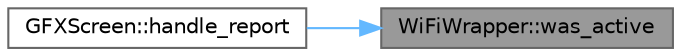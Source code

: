 digraph "WiFiWrapper::was_active"
{
 // LATEX_PDF_SIZE
  bgcolor="transparent";
  edge [fontname=Helvetica,fontsize=10,labelfontname=Helvetica,labelfontsize=10];
  node [fontname=Helvetica,fontsize=10,shape=box,height=0.2,width=0.4];
  rankdir="RL";
  Node1 [id="Node000001",label="WiFiWrapper::was_active",height=0.2,width=0.4,color="gray40", fillcolor="grey60", style="filled", fontcolor="black",tooltip=" "];
  Node1 -> Node2 [id="edge1_Node000001_Node000002",dir="back",color="steelblue1",style="solid",tooltip=" "];
  Node2 [id="Node000002",label="GFXScreen::handle_report",height=0.2,width=0.4,color="grey40", fillcolor="white", style="filled",URL="$class_g_f_x_screen.html#aea8f5b94e15d3fcc53790cf1df9d915a",tooltip=" "];
}
